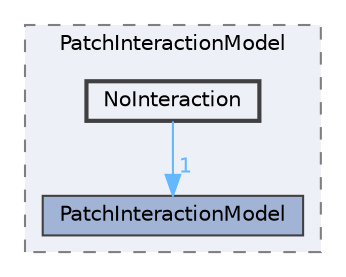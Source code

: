 digraph "src/lagrangian/intermediate/submodels/Kinematic/PatchInteractionModel/NoInteraction"
{
 // LATEX_PDF_SIZE
  bgcolor="transparent";
  edge [fontname=Helvetica,fontsize=10,labelfontname=Helvetica,labelfontsize=10];
  node [fontname=Helvetica,fontsize=10,shape=box,height=0.2,width=0.4];
  compound=true
  subgraph clusterdir_cf43f87a8139bd03a012339b0f68c2d8 {
    graph [ bgcolor="#edf0f7", pencolor="grey50", label="PatchInteractionModel", fontname=Helvetica,fontsize=10 style="filled,dashed", URL="dir_cf43f87a8139bd03a012339b0f68c2d8.html",tooltip=""]
  dir_fbe14706e92980c2567ab36ee0a0e449 [label="PatchInteractionModel", fillcolor="#a2b4d6", color="grey25", style="filled", URL="dir_fbe14706e92980c2567ab36ee0a0e449.html",tooltip=""];
  dir_63c138d98b997f75ec7da21f2fba8da0 [label="NoInteraction", fillcolor="#edf0f7", color="grey25", style="filled,bold", URL="dir_63c138d98b997f75ec7da21f2fba8da0.html",tooltip=""];
  }
  dir_63c138d98b997f75ec7da21f2fba8da0->dir_fbe14706e92980c2567ab36ee0a0e449 [headlabel="1", labeldistance=1.5 headhref="dir_002553_002837.html" href="dir_002553_002837.html" color="steelblue1" fontcolor="steelblue1"];
}
